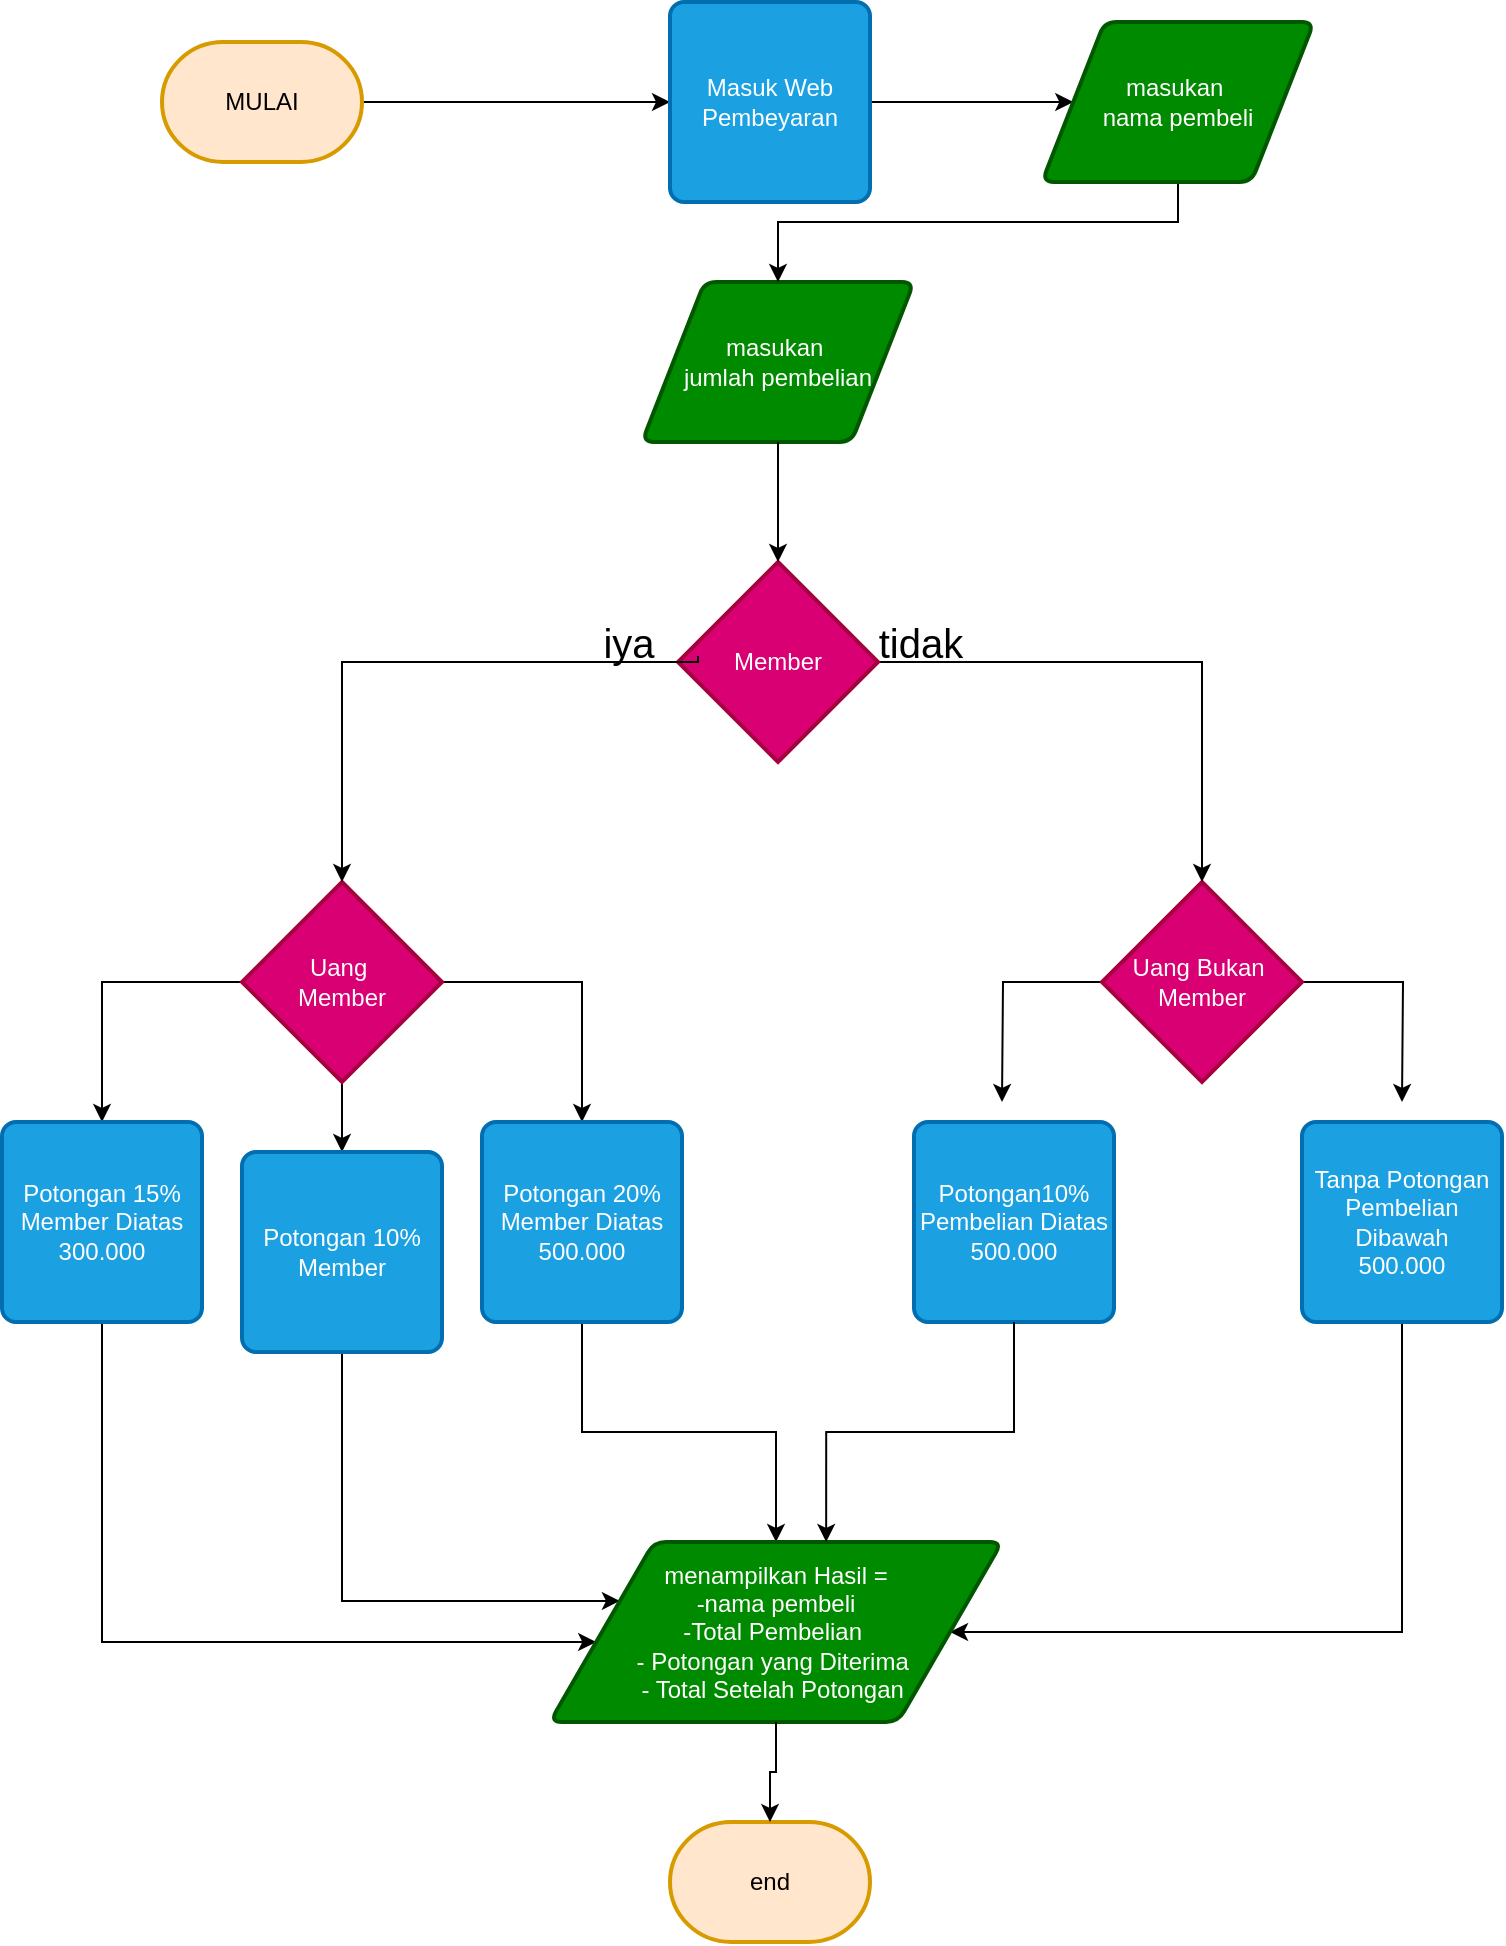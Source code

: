 <mxfile version="24.7.17">
  <diagram name="Halaman-1" id="S59m2s2UrdELDIsOk6rG">
    <mxGraphModel dx="880" dy="427" grid="1" gridSize="10" guides="1" tooltips="1" connect="1" arrows="1" fold="1" page="1" pageScale="1" pageWidth="827" pageHeight="1169" math="0" shadow="0">
      <root>
        <mxCell id="0" />
        <mxCell id="1" parent="0" />
        <mxCell id="O80uvi2gMkWEOvJqi5k8-39" style="edgeStyle=orthogonalEdgeStyle;rounded=0;orthogonalLoop=1;jettySize=auto;html=1;" edge="1" parent="1" source="O80uvi2gMkWEOvJqi5k8-26">
          <mxGeometry relative="1" as="geometry">
            <mxPoint x="530" y="560" as="targetPoint" />
          </mxGeometry>
        </mxCell>
        <mxCell id="O80uvi2gMkWEOvJqi5k8-40" style="edgeStyle=orthogonalEdgeStyle;rounded=0;orthogonalLoop=1;jettySize=auto;html=1;" edge="1" parent="1" source="O80uvi2gMkWEOvJqi5k8-26">
          <mxGeometry relative="1" as="geometry">
            <mxPoint x="730" y="560" as="targetPoint" />
          </mxGeometry>
        </mxCell>
        <mxCell id="O80uvi2gMkWEOvJqi5k8-26" value="Uang Bukan&amp;nbsp;&lt;div&gt;&lt;/div&gt;&lt;div&gt;Member&lt;/div&gt;" style="strokeWidth=2;html=1;shape=mxgraph.flowchart.decision;whiteSpace=wrap;fillColor=#d80073;fontColor=#ffffff;strokeColor=#A50040;" vertex="1" parent="1">
          <mxGeometry x="580" y="450" width="100" height="100" as="geometry" />
        </mxCell>
        <mxCell id="O80uvi2gMkWEOvJqi5k8-34" style="edgeStyle=orthogonalEdgeStyle;rounded=0;orthogonalLoop=1;jettySize=auto;html=1;entryX=0.5;entryY=0;entryDx=0;entryDy=0;" edge="1" parent="1" source="O80uvi2gMkWEOvJqi5k8-19" target="O80uvi2gMkWEOvJqi5k8-21">
          <mxGeometry relative="1" as="geometry" />
        </mxCell>
        <mxCell id="O80uvi2gMkWEOvJqi5k8-36" style="edgeStyle=orthogonalEdgeStyle;rounded=0;orthogonalLoop=1;jettySize=auto;html=1;entryX=0.5;entryY=0;entryDx=0;entryDy=0;" edge="1" parent="1" source="O80uvi2gMkWEOvJqi5k8-19" target="O80uvi2gMkWEOvJqi5k8-20">
          <mxGeometry relative="1" as="geometry" />
        </mxCell>
        <mxCell id="O80uvi2gMkWEOvJqi5k8-38" value="" style="edgeStyle=orthogonalEdgeStyle;rounded=0;orthogonalLoop=1;jettySize=auto;html=1;" edge="1" parent="1" source="O80uvi2gMkWEOvJqi5k8-19" target="O80uvi2gMkWEOvJqi5k8-22">
          <mxGeometry relative="1" as="geometry" />
        </mxCell>
        <mxCell id="O80uvi2gMkWEOvJqi5k8-19" value="Uang&amp;nbsp;&lt;div&gt;&lt;/div&gt;&lt;div&gt;Member&lt;/div&gt;&lt;div&gt;&lt;/div&gt;" style="strokeWidth=2;html=1;shape=mxgraph.flowchart.decision;whiteSpace=wrap;fillColor=#d80073;fontColor=#ffffff;strokeColor=#A50040;" vertex="1" parent="1">
          <mxGeometry x="150" y="450" width="100" height="100" as="geometry" />
        </mxCell>
        <mxCell id="O80uvi2gMkWEOvJqi5k8-4" style="edgeStyle=orthogonalEdgeStyle;rounded=0;orthogonalLoop=1;jettySize=auto;html=1;" edge="1" parent="1" source="O80uvi2gMkWEOvJqi5k8-2" target="O80uvi2gMkWEOvJqi5k8-3">
          <mxGeometry relative="1" as="geometry" />
        </mxCell>
        <mxCell id="O80uvi2gMkWEOvJqi5k8-2" value="MULAI" style="strokeWidth=2;html=1;shape=mxgraph.flowchart.terminator;whiteSpace=wrap;fillColor=#ffe6cc;strokeColor=#d79b00;" vertex="1" parent="1">
          <mxGeometry x="110" y="30" width="100" height="60" as="geometry" />
        </mxCell>
        <mxCell id="O80uvi2gMkWEOvJqi5k8-43" style="edgeStyle=orthogonalEdgeStyle;rounded=0;orthogonalLoop=1;jettySize=auto;html=1;" edge="1" parent="1" source="O80uvi2gMkWEOvJqi5k8-3" target="O80uvi2gMkWEOvJqi5k8-42">
          <mxGeometry relative="1" as="geometry" />
        </mxCell>
        <mxCell id="O80uvi2gMkWEOvJqi5k8-3" value="Masuk Web Pembeyaran" style="rounded=1;whiteSpace=wrap;html=1;absoluteArcSize=1;arcSize=14;strokeWidth=2;fillColor=#1ba1e2;strokeColor=#006EAF;fontColor=#ffffff;" vertex="1" parent="1">
          <mxGeometry x="364" y="10" width="100" height="100" as="geometry" />
        </mxCell>
        <mxCell id="O80uvi2gMkWEOvJqi5k8-5" value="masukan&amp;nbsp;&lt;div&gt;jumlah pembelian&lt;/div&gt;" style="shape=parallelogram;html=1;strokeWidth=2;perimeter=parallelogramPerimeter;whiteSpace=wrap;rounded=1;arcSize=12;size=0.23;fillColor=#008a00;strokeColor=#005700;fontColor=#ffffff;" vertex="1" parent="1">
          <mxGeometry x="350" y="150" width="136" height="80" as="geometry" />
        </mxCell>
        <mxCell id="O80uvi2gMkWEOvJqi5k8-31" style="edgeStyle=orthogonalEdgeStyle;rounded=0;orthogonalLoop=1;jettySize=auto;html=1;" edge="1" parent="1" source="O80uvi2gMkWEOvJqi5k8-8" target="O80uvi2gMkWEOvJqi5k8-26">
          <mxGeometry relative="1" as="geometry" />
        </mxCell>
        <mxCell id="O80uvi2gMkWEOvJqi5k8-8" value="Member" style="strokeWidth=2;html=1;shape=mxgraph.flowchart.decision;whiteSpace=wrap;fillColor=#d80073;fontColor=#ffffff;strokeColor=#A50040;" vertex="1" parent="1">
          <mxGeometry x="368" y="290" width="100" height="100" as="geometry" />
        </mxCell>
        <mxCell id="O80uvi2gMkWEOvJqi5k8-11" style="edgeStyle=orthogonalEdgeStyle;rounded=0;orthogonalLoop=1;jettySize=auto;html=1;entryX=0.5;entryY=0;entryDx=0;entryDy=0;entryPerimeter=0;" edge="1" parent="1" source="O80uvi2gMkWEOvJqi5k8-5" target="O80uvi2gMkWEOvJqi5k8-8">
          <mxGeometry relative="1" as="geometry" />
        </mxCell>
        <mxCell id="O80uvi2gMkWEOvJqi5k8-16" style="edgeStyle=orthogonalEdgeStyle;rounded=0;orthogonalLoop=1;jettySize=auto;html=1;exitX=0.1;exitY=0.47;exitDx=0;exitDy=0;exitPerimeter=0;" edge="1" parent="1" source="O80uvi2gMkWEOvJqi5k8-8">
          <mxGeometry relative="1" as="geometry">
            <mxPoint x="200" y="450" as="targetPoint" />
            <Array as="points">
              <mxPoint x="378" y="340" />
              <mxPoint x="200" y="340" />
            </Array>
          </mxGeometry>
        </mxCell>
        <mxCell id="O80uvi2gMkWEOvJqi5k8-15" value="&lt;div style=&quot;font-size: 20px;&quot;&gt;iya&lt;/div&gt;" style="text;html=1;align=center;verticalAlign=middle;resizable=0;points=[];autosize=1;strokeColor=none;fillColor=none;fontSize=20;" vertex="1" parent="1">
          <mxGeometry x="318" y="310" width="50" height="40" as="geometry" />
        </mxCell>
        <mxCell id="O80uvi2gMkWEOvJqi5k8-46" style="edgeStyle=orthogonalEdgeStyle;rounded=0;orthogonalLoop=1;jettySize=auto;html=1;entryX=0.5;entryY=0;entryDx=0;entryDy=0;" edge="1" parent="1" source="O80uvi2gMkWEOvJqi5k8-20" target="O80uvi2gMkWEOvJqi5k8-41">
          <mxGeometry relative="1" as="geometry" />
        </mxCell>
        <mxCell id="O80uvi2gMkWEOvJqi5k8-20" value="Potongan 20%&lt;div&gt;Member Diatas&lt;/div&gt;&lt;div&gt;500.000&lt;/div&gt;" style="rounded=1;whiteSpace=wrap;html=1;absoluteArcSize=1;arcSize=14;strokeWidth=2;fillColor=#1ba1e2;fontColor=#ffffff;strokeColor=#006EAF;" vertex="1" parent="1">
          <mxGeometry x="270" y="570" width="100" height="100" as="geometry" />
        </mxCell>
        <mxCell id="O80uvi2gMkWEOvJqi5k8-49" style="edgeStyle=orthogonalEdgeStyle;rounded=0;orthogonalLoop=1;jettySize=auto;html=1;" edge="1" parent="1" source="O80uvi2gMkWEOvJqi5k8-21" target="O80uvi2gMkWEOvJqi5k8-41">
          <mxGeometry relative="1" as="geometry">
            <Array as="points">
              <mxPoint x="80" y="830" />
            </Array>
          </mxGeometry>
        </mxCell>
        <mxCell id="O80uvi2gMkWEOvJqi5k8-21" value="Potongan 15%&lt;div&gt;Member Diatas&lt;/div&gt;&lt;div&gt;300.000&lt;/div&gt;" style="rounded=1;whiteSpace=wrap;html=1;absoluteArcSize=1;arcSize=14;strokeWidth=2;fillColor=#1ba1e2;fontColor=#ffffff;strokeColor=#006EAF;" vertex="1" parent="1">
          <mxGeometry x="30" y="570" width="100" height="100" as="geometry" />
        </mxCell>
        <mxCell id="O80uvi2gMkWEOvJqi5k8-45" style="edgeStyle=orthogonalEdgeStyle;rounded=0;orthogonalLoop=1;jettySize=auto;html=1;entryX=0;entryY=0.25;entryDx=0;entryDy=0;" edge="1" parent="1" source="O80uvi2gMkWEOvJqi5k8-22" target="O80uvi2gMkWEOvJqi5k8-41">
          <mxGeometry relative="1" as="geometry">
            <Array as="points">
              <mxPoint x="200" y="809" />
            </Array>
          </mxGeometry>
        </mxCell>
        <mxCell id="O80uvi2gMkWEOvJqi5k8-22" value="Potongan 10%&lt;div&gt;Member&lt;/div&gt;" style="rounded=1;whiteSpace=wrap;html=1;absoluteArcSize=1;arcSize=14;strokeWidth=2;fillColor=#1ba1e2;fontColor=#ffffff;strokeColor=#006EAF;" vertex="1" parent="1">
          <mxGeometry x="150" y="585" width="100" height="100" as="geometry" />
        </mxCell>
        <mxCell id="O80uvi2gMkWEOvJqi5k8-27" value="Potongan10%&lt;div&gt;Pembelian Diatas&lt;/div&gt;&lt;div&gt;500.000&lt;/div&gt;" style="rounded=1;whiteSpace=wrap;html=1;absoluteArcSize=1;arcSize=14;strokeWidth=2;fillColor=#1ba1e2;fontColor=#ffffff;strokeColor=#006EAF;" vertex="1" parent="1">
          <mxGeometry x="486" y="570" width="100" height="100" as="geometry" />
        </mxCell>
        <mxCell id="O80uvi2gMkWEOvJqi5k8-48" style="edgeStyle=orthogonalEdgeStyle;rounded=0;orthogonalLoop=1;jettySize=auto;html=1;entryX=1;entryY=0.5;entryDx=0;entryDy=0;" edge="1" parent="1" source="O80uvi2gMkWEOvJqi5k8-28" target="O80uvi2gMkWEOvJqi5k8-41">
          <mxGeometry relative="1" as="geometry">
            <Array as="points">
              <mxPoint x="730" y="825" />
            </Array>
          </mxGeometry>
        </mxCell>
        <mxCell id="O80uvi2gMkWEOvJqi5k8-28" value="Tanpa Potongan&lt;div&gt;Pembelian Dibawah&lt;/div&gt;&lt;div&gt;500.000&lt;/div&gt;" style="rounded=1;whiteSpace=wrap;html=1;absoluteArcSize=1;arcSize=14;strokeWidth=2;fillColor=#1ba1e2;fontColor=#ffffff;strokeColor=#006EAF;" vertex="1" parent="1">
          <mxGeometry x="680" y="570" width="100" height="100" as="geometry" />
        </mxCell>
        <mxCell id="O80uvi2gMkWEOvJqi5k8-32" value="&lt;div style=&quot;font-size: 20px;&quot;&gt;tidak&lt;/div&gt;" style="text;html=1;align=center;verticalAlign=middle;resizable=0;points=[];autosize=1;strokeColor=none;fillColor=none;fontSize=20;" vertex="1" parent="1">
          <mxGeometry x="454" y="310" width="70" height="40" as="geometry" />
        </mxCell>
        <mxCell id="O80uvi2gMkWEOvJqi5k8-41" value="menampilkan Hasil =&lt;div&gt;-nama pembeli&lt;br&gt;-Total Pembelian&amp;nbsp;&lt;br&gt;- Potongan yang Diterima&amp;nbsp;&lt;br&gt;- Total Setelah Potongan&amp;nbsp;&lt;/div&gt;" style="shape=parallelogram;html=1;strokeWidth=2;perimeter=parallelogramPerimeter;whiteSpace=wrap;rounded=1;arcSize=12;size=0.23;fillColor=#008a00;strokeColor=#005700;fontColor=#ffffff;" vertex="1" parent="1">
          <mxGeometry x="304" y="780" width="226" height="90" as="geometry" />
        </mxCell>
        <mxCell id="O80uvi2gMkWEOvJqi5k8-44" style="edgeStyle=orthogonalEdgeStyle;rounded=0;orthogonalLoop=1;jettySize=auto;html=1;" edge="1" parent="1" source="O80uvi2gMkWEOvJqi5k8-42" target="O80uvi2gMkWEOvJqi5k8-5">
          <mxGeometry relative="1" as="geometry">
            <Array as="points">
              <mxPoint x="618" y="120" />
              <mxPoint x="418" y="120" />
            </Array>
          </mxGeometry>
        </mxCell>
        <mxCell id="O80uvi2gMkWEOvJqi5k8-42" value="masukan&amp;nbsp;&lt;div&gt;nama pembeli&lt;/div&gt;" style="shape=parallelogram;html=1;strokeWidth=2;perimeter=parallelogramPerimeter;whiteSpace=wrap;rounded=1;arcSize=12;size=0.23;fillColor=#008a00;strokeColor=#005700;fontColor=#ffffff;" vertex="1" parent="1">
          <mxGeometry x="550" y="20" width="136" height="80" as="geometry" />
        </mxCell>
        <mxCell id="O80uvi2gMkWEOvJqi5k8-47" style="edgeStyle=orthogonalEdgeStyle;rounded=0;orthogonalLoop=1;jettySize=auto;html=1;entryX=0.611;entryY=0;entryDx=0;entryDy=0;entryPerimeter=0;" edge="1" parent="1" source="O80uvi2gMkWEOvJqi5k8-27" target="O80uvi2gMkWEOvJqi5k8-41">
          <mxGeometry relative="1" as="geometry" />
        </mxCell>
        <mxCell id="O80uvi2gMkWEOvJqi5k8-50" value="end" style="strokeWidth=2;html=1;shape=mxgraph.flowchart.terminator;whiteSpace=wrap;fillColor=#ffe6cc;strokeColor=#d79b00;" vertex="1" parent="1">
          <mxGeometry x="364" y="920" width="100" height="60" as="geometry" />
        </mxCell>
        <mxCell id="O80uvi2gMkWEOvJqi5k8-51" style="edgeStyle=orthogonalEdgeStyle;rounded=0;orthogonalLoop=1;jettySize=auto;html=1;entryX=0.5;entryY=0;entryDx=0;entryDy=0;entryPerimeter=0;" edge="1" parent="1" source="O80uvi2gMkWEOvJqi5k8-41" target="O80uvi2gMkWEOvJqi5k8-50">
          <mxGeometry relative="1" as="geometry" />
        </mxCell>
      </root>
    </mxGraphModel>
  </diagram>
</mxfile>

